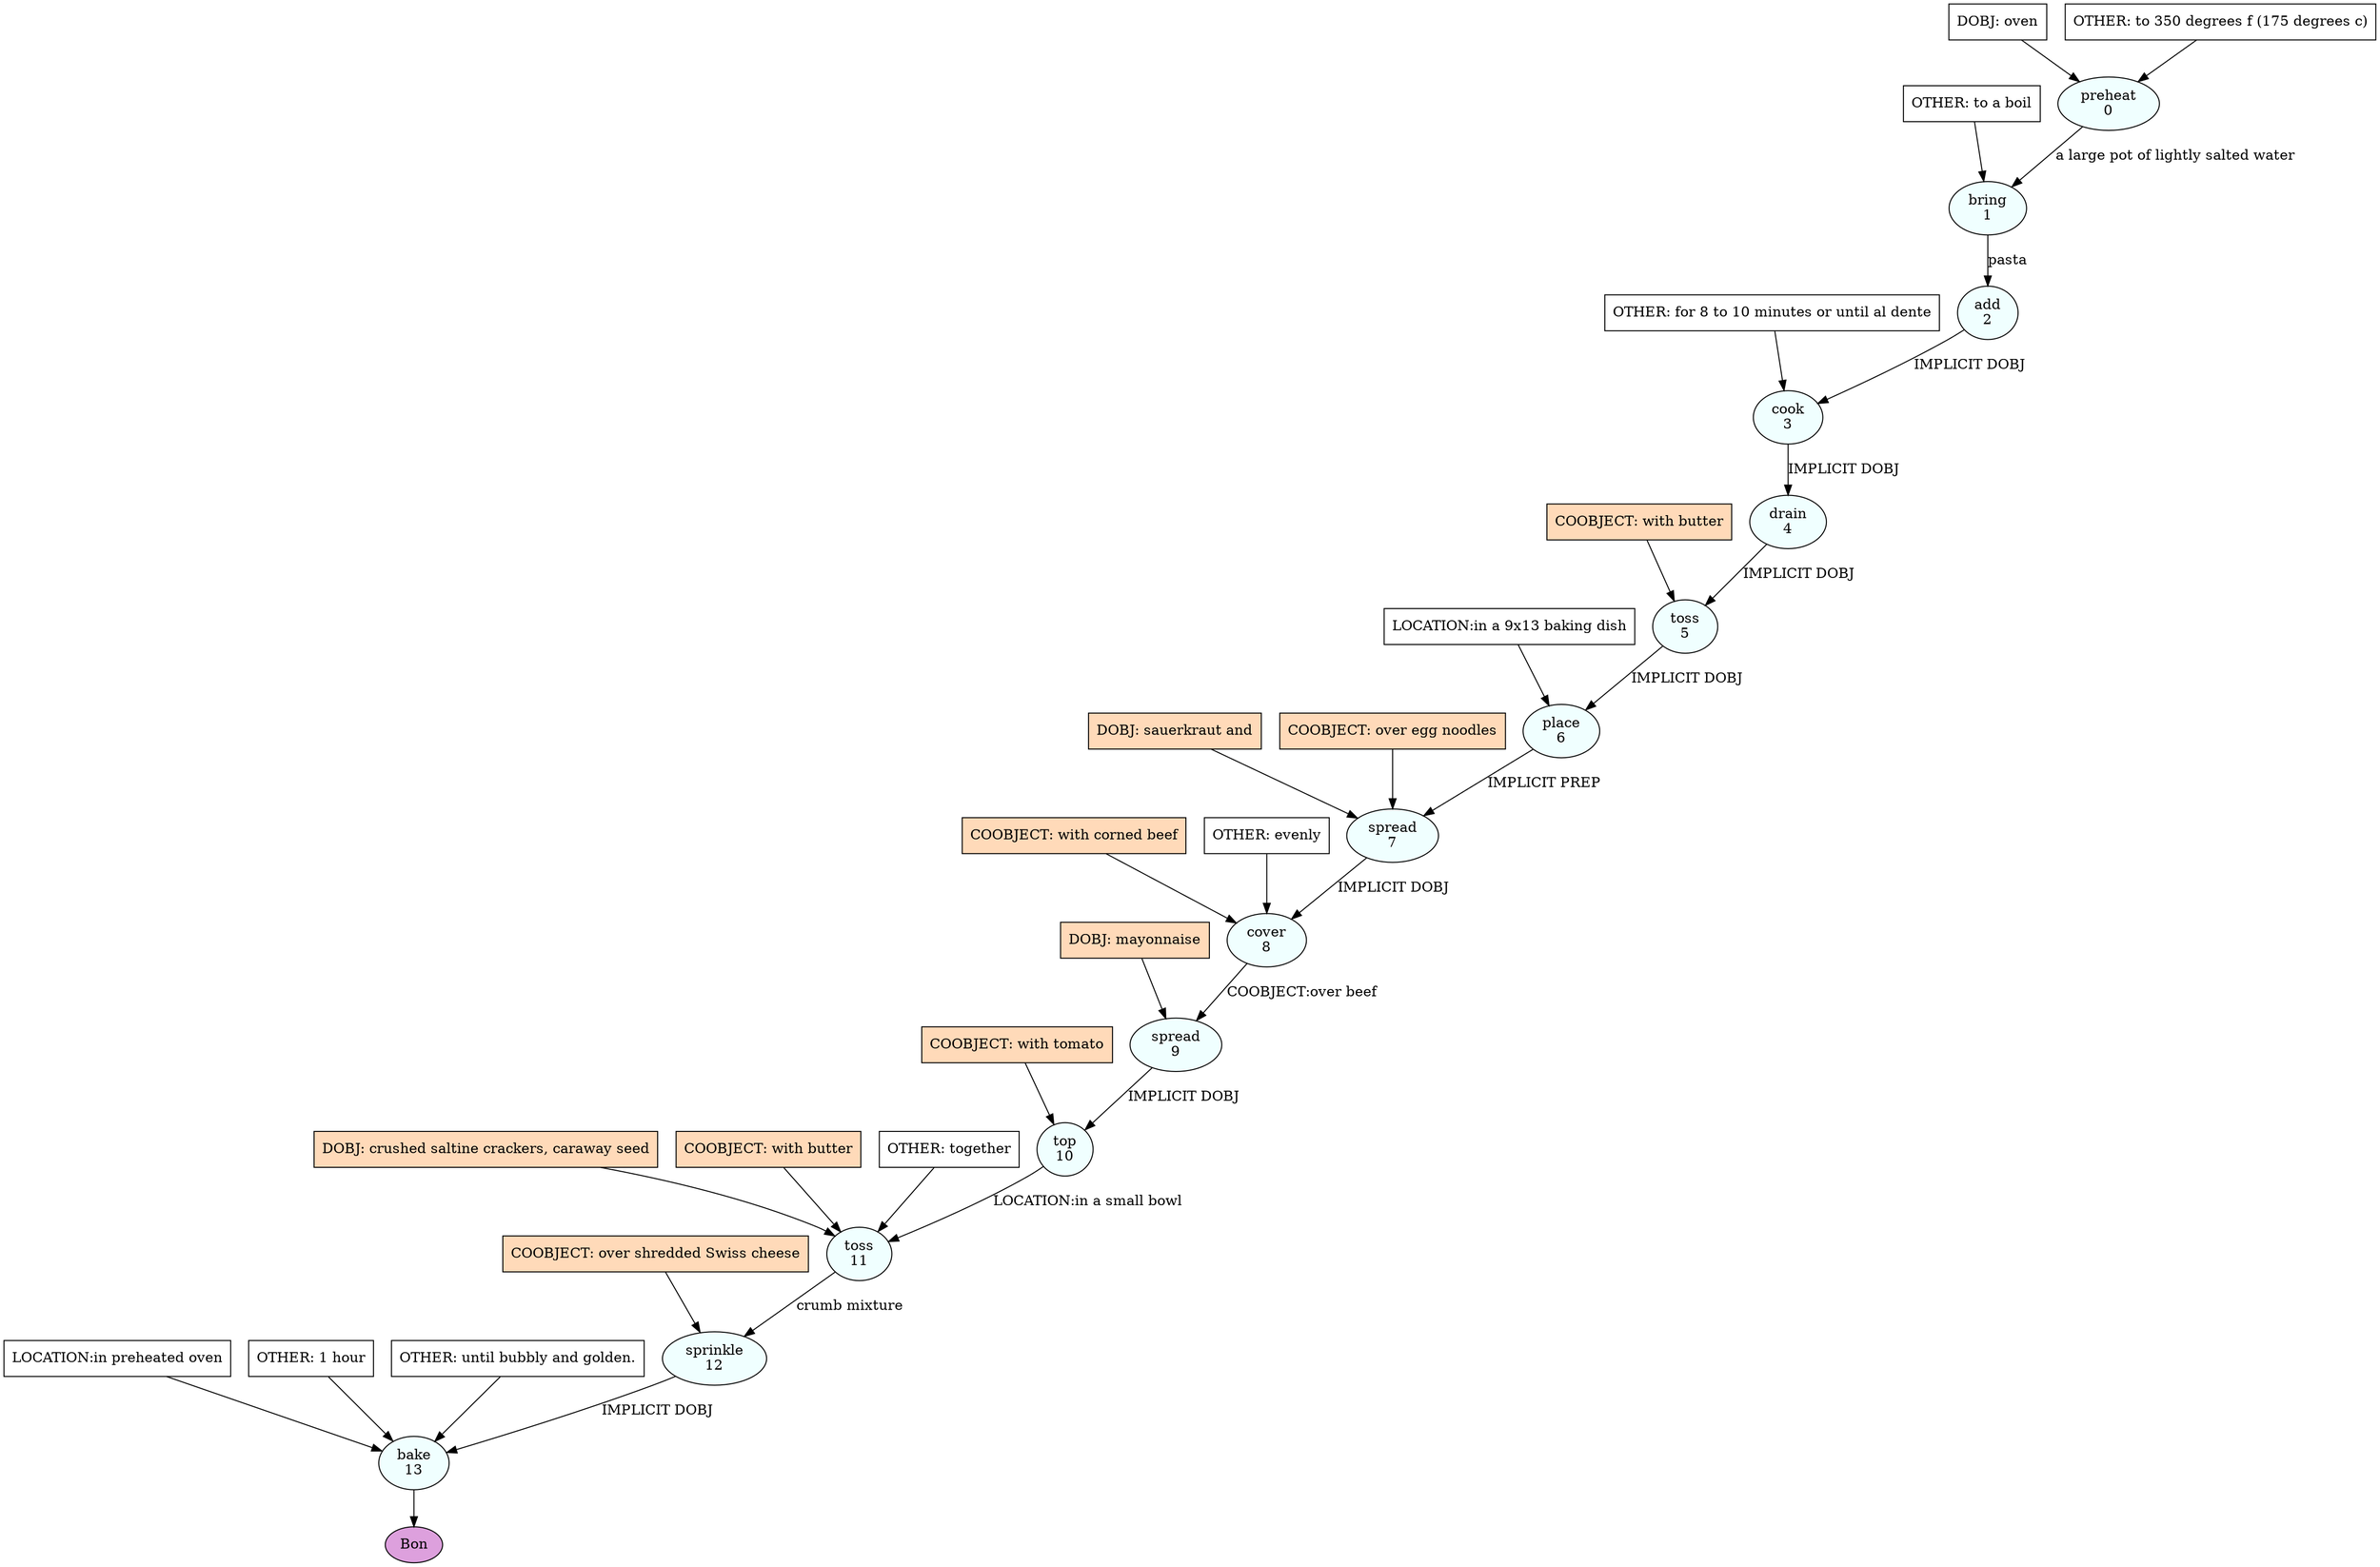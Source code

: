 digraph recipe {
E0[label="preheat
0", shape=oval, style=filled, fillcolor=azure]
E1[label="bring
1", shape=oval, style=filled, fillcolor=azure]
E2[label="add
2", shape=oval, style=filled, fillcolor=azure]
E3[label="cook
3", shape=oval, style=filled, fillcolor=azure]
E4[label="drain
4", shape=oval, style=filled, fillcolor=azure]
E5[label="toss
5", shape=oval, style=filled, fillcolor=azure]
E6[label="place
6", shape=oval, style=filled, fillcolor=azure]
E7[label="spread
7", shape=oval, style=filled, fillcolor=azure]
E8[label="cover
8", shape=oval, style=filled, fillcolor=azure]
E9[label="spread
9", shape=oval, style=filled, fillcolor=azure]
E10[label="top
10", shape=oval, style=filled, fillcolor=azure]
E11[label="toss
11", shape=oval, style=filled, fillcolor=azure]
E12[label="sprinkle
12", shape=oval, style=filled, fillcolor=azure]
E13[label="bake
13", shape=oval, style=filled, fillcolor=azure]
D0[label="DOBJ: oven", shape=box, style=filled, fillcolor=white]
D0 -> E0
O0_0[label="OTHER: to 350 degrees f (175 degrees c)", shape=box, style=filled, fillcolor=white]
O0_0 -> E0
E0 -> E1 [label="a large pot of lightly salted water"]
O1_0_0[label="OTHER: to a boil", shape=box, style=filled, fillcolor=white]
O1_0_0 -> E1
E1 -> E2 [label="pasta"]
E2 -> E3 [label="IMPLICIT DOBJ"]
O3_0_0[label="OTHER: for 8 to 10 minutes or until al dente", shape=box, style=filled, fillcolor=white]
O3_0_0 -> E3
E3 -> E4 [label="IMPLICIT DOBJ"]
E4 -> E5 [label="IMPLICIT DOBJ"]
P5_0_ing[label="COOBJECT: with butter", shape=box, style=filled, fillcolor=peachpuff]
P5_0_ing -> E5
E5 -> E6 [label="IMPLICIT DOBJ"]
P6_0_0[label="LOCATION:in a 9x13 baking dish", shape=box, style=filled, fillcolor=white]
P6_0_0 -> E6
D7_ing[label="DOBJ: sauerkraut and", shape=box, style=filled, fillcolor=peachpuff]
D7_ing -> E7
E6 -> E7 [label="IMPLICIT PREP"]
P7_1_ing[label="COOBJECT: over egg noodles", shape=box, style=filled, fillcolor=peachpuff]
P7_1_ing -> E7
E7 -> E8 [label="IMPLICIT DOBJ"]
P8_0_ing[label="COOBJECT: with corned beef", shape=box, style=filled, fillcolor=peachpuff]
P8_0_ing -> E8
O8_0_0[label="OTHER: evenly", shape=box, style=filled, fillcolor=white]
O8_0_0 -> E8
D9_ing[label="DOBJ: mayonnaise", shape=box, style=filled, fillcolor=peachpuff]
D9_ing -> E9
E8 -> E9 [label="COOBJECT:over beef"]
E9 -> E10 [label="IMPLICIT DOBJ"]
P10_0_ing[label="COOBJECT: with tomato", shape=box, style=filled, fillcolor=peachpuff]
P10_0_ing -> E10
D11_ing[label="DOBJ: crushed saltine crackers, caraway seed", shape=box, style=filled, fillcolor=peachpuff]
D11_ing -> E11
E10 -> E11 [label="LOCATION:in a small bowl"]
P11_1_ing[label="COOBJECT: with butter", shape=box, style=filled, fillcolor=peachpuff]
P11_1_ing -> E11
O11_0_0[label="OTHER: together", shape=box, style=filled, fillcolor=white]
O11_0_0 -> E11
E11 -> E12 [label="crumb mixture"]
P12_0_ing[label="COOBJECT: over shredded Swiss cheese", shape=box, style=filled, fillcolor=peachpuff]
P12_0_ing -> E12
E12 -> E13 [label="IMPLICIT DOBJ"]
P13_0_0[label="LOCATION:in preheated oven", shape=box, style=filled, fillcolor=white]
P13_0_0 -> E13
O13_0_0[label="OTHER: 1 hour", shape=box, style=filled, fillcolor=white]
O13_0_0 -> E13
O13_1_0[label="OTHER: until bubbly and golden.", shape=box, style=filled, fillcolor=white]
O13_1_0 -> E13
EOR[label="Bon", shape=oval, style=filled, fillcolor=plum]
E13 -> EOR
}
